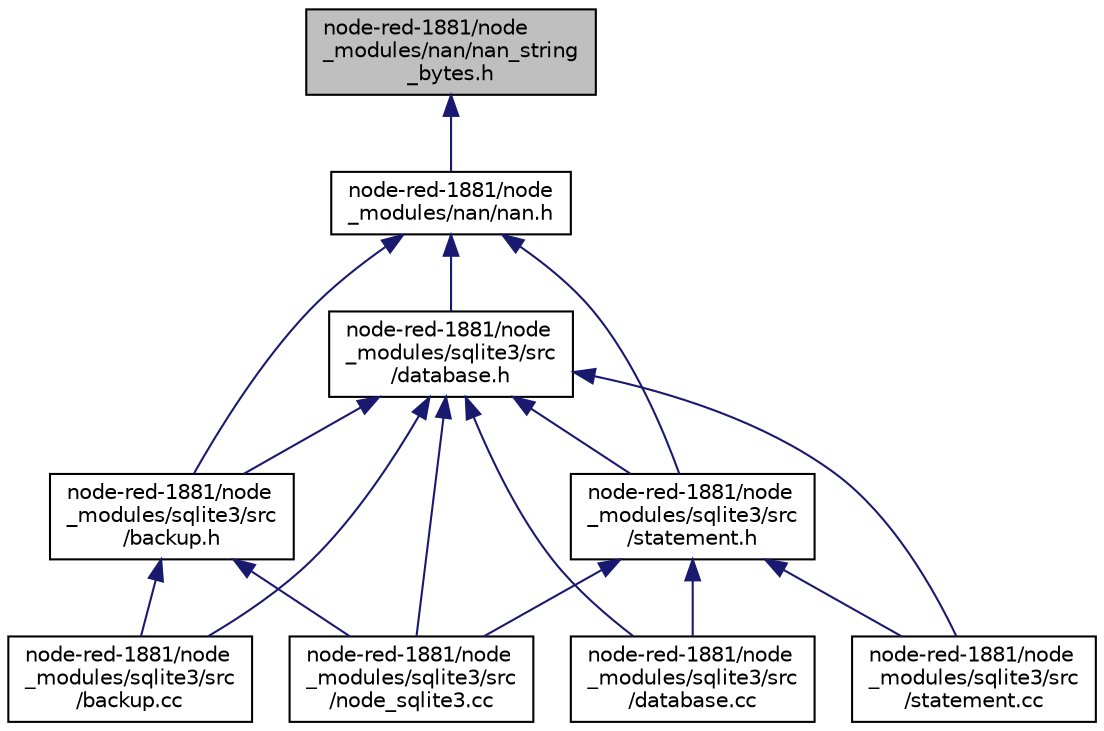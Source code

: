 digraph "node-red-1881/node_modules/nan/nan_string_bytes.h"
{
  edge [fontname="Helvetica",fontsize="10",labelfontname="Helvetica",labelfontsize="10"];
  node [fontname="Helvetica",fontsize="10",shape=record];
  Node1 [label="node-red-1881/node\l_modules/nan/nan_string\l_bytes.h",height=0.2,width=0.4,color="black", fillcolor="grey75", style="filled", fontcolor="black"];
  Node1 -> Node2 [dir="back",color="midnightblue",fontsize="10",style="solid",fontname="Helvetica"];
  Node2 [label="node-red-1881/node\l_modules/nan/nan.h",height=0.2,width=0.4,color="black", fillcolor="white", style="filled",URL="$nan_8h.html"];
  Node2 -> Node3 [dir="back",color="midnightblue",fontsize="10",style="solid",fontname="Helvetica"];
  Node3 [label="node-red-1881/node\l_modules/sqlite3/src\l/database.h",height=0.2,width=0.4,color="black", fillcolor="white", style="filled",URL="$database_8h.html"];
  Node3 -> Node4 [dir="back",color="midnightblue",fontsize="10",style="solid",fontname="Helvetica"];
  Node4 [label="node-red-1881/node\l_modules/sqlite3/src\l/backup.cc",height=0.2,width=0.4,color="black", fillcolor="white", style="filled",URL="$backup_8cc.html"];
  Node3 -> Node5 [dir="back",color="midnightblue",fontsize="10",style="solid",fontname="Helvetica"];
  Node5 [label="node-red-1881/node\l_modules/sqlite3/src\l/backup.h",height=0.2,width=0.4,color="black", fillcolor="white", style="filled",URL="$backup_8h.html"];
  Node5 -> Node4 [dir="back",color="midnightblue",fontsize="10",style="solid",fontname="Helvetica"];
  Node5 -> Node6 [dir="back",color="midnightblue",fontsize="10",style="solid",fontname="Helvetica"];
  Node6 [label="node-red-1881/node\l_modules/sqlite3/src\l/node_sqlite3.cc",height=0.2,width=0.4,color="black", fillcolor="white", style="filled",URL="$node__sqlite3_8cc.html"];
  Node3 -> Node7 [dir="back",color="midnightblue",fontsize="10",style="solid",fontname="Helvetica"];
  Node7 [label="node-red-1881/node\l_modules/sqlite3/src\l/database.cc",height=0.2,width=0.4,color="black", fillcolor="white", style="filled",URL="$database_8cc.html"];
  Node3 -> Node8 [dir="back",color="midnightblue",fontsize="10",style="solid",fontname="Helvetica"];
  Node8 [label="node-red-1881/node\l_modules/sqlite3/src\l/statement.h",height=0.2,width=0.4,color="black", fillcolor="white", style="filled",URL="$statement_8h.html"];
  Node8 -> Node7 [dir="back",color="midnightblue",fontsize="10",style="solid",fontname="Helvetica"];
  Node8 -> Node6 [dir="back",color="midnightblue",fontsize="10",style="solid",fontname="Helvetica"];
  Node8 -> Node9 [dir="back",color="midnightblue",fontsize="10",style="solid",fontname="Helvetica"];
  Node9 [label="node-red-1881/node\l_modules/sqlite3/src\l/statement.cc",height=0.2,width=0.4,color="black", fillcolor="white", style="filled",URL="$statement_8cc.html"];
  Node3 -> Node6 [dir="back",color="midnightblue",fontsize="10",style="solid",fontname="Helvetica"];
  Node3 -> Node9 [dir="back",color="midnightblue",fontsize="10",style="solid",fontname="Helvetica"];
  Node2 -> Node5 [dir="back",color="midnightblue",fontsize="10",style="solid",fontname="Helvetica"];
  Node2 -> Node8 [dir="back",color="midnightblue",fontsize="10",style="solid",fontname="Helvetica"];
}

